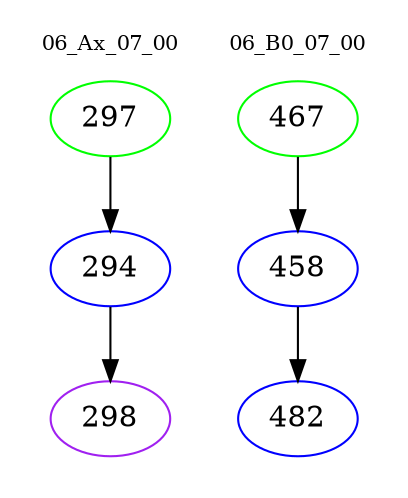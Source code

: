 digraph{
subgraph cluster_0 {
color = white
label = "06_Ax_07_00";
fontsize=10;
T0_297 [label="297", color="green"]
T0_297 -> T0_294 [color="black"]
T0_294 [label="294", color="blue"]
T0_294 -> T0_298 [color="black"]
T0_298 [label="298", color="purple"]
}
subgraph cluster_1 {
color = white
label = "06_B0_07_00";
fontsize=10;
T1_467 [label="467", color="green"]
T1_467 -> T1_458 [color="black"]
T1_458 [label="458", color="blue"]
T1_458 -> T1_482 [color="black"]
T1_482 [label="482", color="blue"]
}
}
